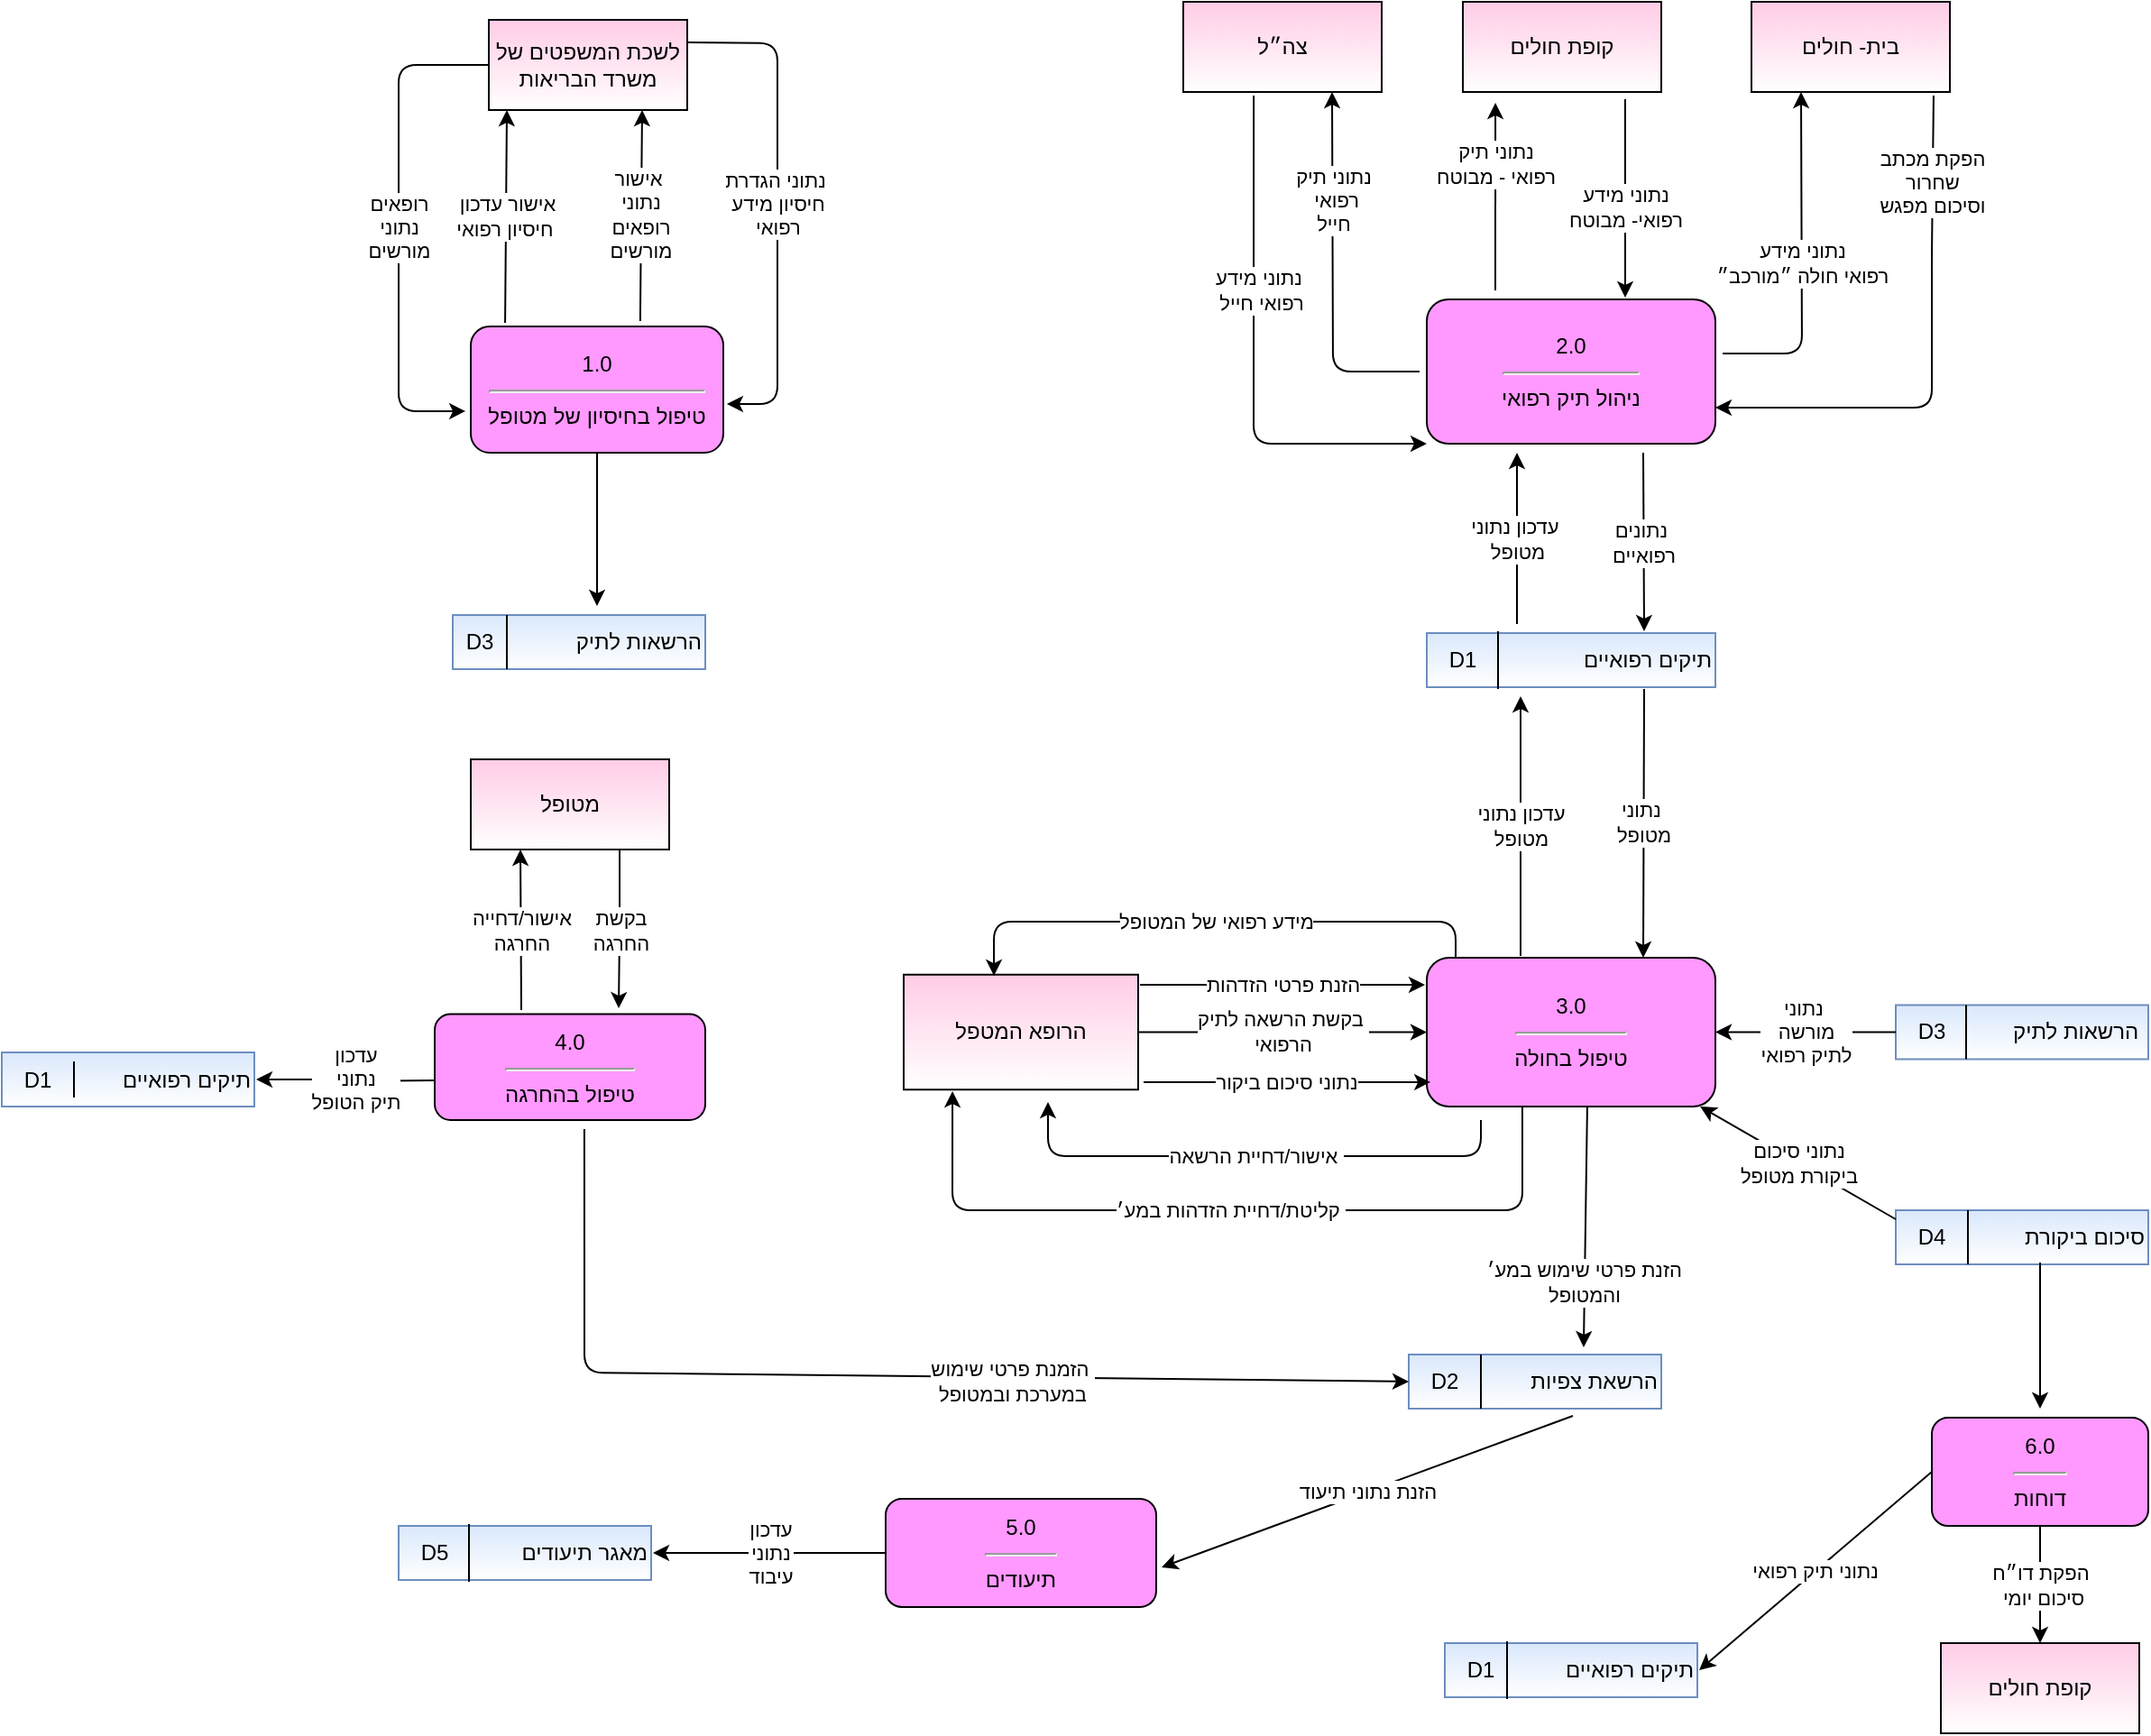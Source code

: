 <mxfile version="14.3.1" type="github">
  <diagram id="Ws8UM9eGZzYytv4qZZBu" name="Page-1">
    <mxGraphModel dx="2248" dy="696" grid="1" gridSize="10" guides="1" tooltips="1" connect="1" arrows="1" fold="1" page="1" pageScale="1" pageWidth="850" pageHeight="1100" math="0" shadow="0">
      <root>
        <mxCell id="0" />
        <mxCell id="1" parent="0" />
        <mxCell id="G6jSrBH-n4NakRMyt-s5-2" value="3.0&lt;br&gt;&lt;hr&gt;טיפול בחולה" style="rounded=1;whiteSpace=wrap;html=1;fillColor=#FF99FF;" vertex="1" parent="1">
          <mxGeometry x="680" y="650" width="160" height="82.5" as="geometry" />
        </mxCell>
        <mxCell id="G6jSrBH-n4NakRMyt-s5-3" value="2.0&lt;br&gt;&lt;hr&gt;ניהול תיק רפואי" style="rounded=1;whiteSpace=wrap;html=1;fillColor=#FF99FF;" vertex="1" parent="1">
          <mxGeometry x="680" y="285" width="160" height="80" as="geometry" />
        </mxCell>
        <mxCell id="G6jSrBH-n4NakRMyt-s5-75" value="" style="edgeStyle=orthogonalEdgeStyle;rounded=0;orthogonalLoop=1;jettySize=auto;html=1;" edge="1" parent="1" target="G6jSrBH-n4NakRMyt-s5-72">
          <mxGeometry relative="1" as="geometry">
            <mxPoint x="130" y="718" as="sourcePoint" />
          </mxGeometry>
        </mxCell>
        <mxCell id="G6jSrBH-n4NakRMyt-s5-77" value="עדכון&lt;br&gt;נתוני&lt;br&gt;תיק הטופל" style="edgeLabel;html=1;align=center;verticalAlign=middle;resizable=0;points=[];" vertex="1" connectable="0" parent="G6jSrBH-n4NakRMyt-s5-75">
          <mxGeometry x="-0.116" y="-2" relative="1" as="geometry">
            <mxPoint as="offset" />
          </mxGeometry>
        </mxCell>
        <mxCell id="G6jSrBH-n4NakRMyt-s5-5" value="4.0&lt;br&gt;&lt;hr&gt;טיפול בהחרגה" style="rounded=1;whiteSpace=wrap;html=1;fillColor=#FF99FF;" vertex="1" parent="1">
          <mxGeometry x="130" y="681.25" width="150" height="58.75" as="geometry" />
        </mxCell>
        <mxCell id="G6jSrBH-n4NakRMyt-s5-85" value="עדכון&lt;br&gt;נתוני&lt;br&gt;עיבוד" style="edgeStyle=orthogonalEdgeStyle;rounded=0;orthogonalLoop=1;jettySize=auto;html=1;" edge="1" parent="1" source="G6jSrBH-n4NakRMyt-s5-6" target="G6jSrBH-n4NakRMyt-s5-82">
          <mxGeometry relative="1" as="geometry" />
        </mxCell>
        <mxCell id="G6jSrBH-n4NakRMyt-s5-6" value="5.0&lt;br&gt;&lt;hr&gt;תיעודים&lt;span style=&quot;color: rgba(0 , 0 , 0 , 0) ; font-family: monospace ; font-size: 0px&quot;&gt;%3CmxGraphModel%3E%3Croot%3E%3CmxCell%20id%3D%220%22%2F%3E%3CmxCell%20id%3D%221%22%20parent%3D%220%22%2F%3E%3CmxCell%20id%3D%222%22%20value%3D%222.0%26lt%3Bbr%26gt%3B%D7%A0%D7%99%D7%94%D7%95%D7%9C%20%D7%AA%D7%99%D7%A7%20%D7%A8%D7%A4%D7%95%D7%90%D7%99%22%20style%3D%22rounded%3D1%3BwhiteSpace%3Dwrap%3Bhtml%3D1%3BfillColor%3D%23FF99FF%3B%22%20vertex%3D%221%22%20parent%3D%221%22%3E%3CmxGeometry%20x%3D%22220%22%20y%3D%22350%22%20width%3D%22120%22%20height%3D%2260%22%20as%3D%22geometry%22%2F%3E%3C%2FmxCell%3E%3C%2Froot%3E%3C%2FmxGraphModel%3E&lt;/span&gt;" style="rounded=1;whiteSpace=wrap;html=1;fillColor=#FF99FF;" vertex="1" parent="1">
          <mxGeometry x="380" y="950" width="150" height="60" as="geometry" />
        </mxCell>
        <mxCell id="G6jSrBH-n4NakRMyt-s5-64" value="הפקת דו״ח&lt;br&gt;&amp;nbsp;סיכום יומי" style="edgeStyle=orthogonalEdgeStyle;rounded=0;orthogonalLoop=1;jettySize=auto;html=1;" edge="1" parent="1" source="G6jSrBH-n4NakRMyt-s5-7" target="G6jSrBH-n4NakRMyt-s5-63">
          <mxGeometry relative="1" as="geometry" />
        </mxCell>
        <mxCell id="G6jSrBH-n4NakRMyt-s5-7" value="6.0&lt;hr&gt;דוחות" style="rounded=1;whiteSpace=wrap;html=1;fillColor=#FF99FF;" vertex="1" parent="1">
          <mxGeometry x="960" y="905" width="120" height="60" as="geometry" />
        </mxCell>
        <mxCell id="G6jSrBH-n4NakRMyt-s5-70" value="בקשת &lt;br&gt;החרגה" style="edgeStyle=orthogonalEdgeStyle;rounded=0;orthogonalLoop=1;jettySize=auto;html=1;exitX=0.75;exitY=1;exitDx=0;exitDy=0;entryX=0.68;entryY=-0.055;entryDx=0;entryDy=0;entryPerimeter=0;" edge="1" parent="1" source="G6jSrBH-n4NakRMyt-s5-9" target="G6jSrBH-n4NakRMyt-s5-5">
          <mxGeometry relative="1" as="geometry" />
        </mxCell>
        <mxCell id="G6jSrBH-n4NakRMyt-s5-9" value="מטופל&lt;span style=&quot;color: rgba(0 , 0 , 0 , 0) ; font-family: monospace ; font-size: 0px&quot;&gt;%3CmxGraphModel%3E%3Croot%3E%3CmxCell%20id%3D%220%22%2F%3E%3CmxCell%20id%3D%221%22%20parent%3D%220%22%2F%3E%3CmxCell%20id%3D%222%22%20value%3D%222.0%26lt%3Bbr%26gt%3B%D7%A0%D7%99%D7%94%D7%95%D7%9C%20%D7%AA%D7%99%D7%A7%20%D7%A8%D7%A4%D7%95%D7%90%D7%99%22%20style%3D%22rounded%3D1%3BwhiteSpace%3Dwrap%3Bhtml%3D1%3BfillColor%3D%23FF99FF%3B%22%20vertex%3D%221%22%20parent%3D%221%22%3E%3CmxGeometry%20x%3D%22220%22%20y%3D%22350%22%20width%3D%22120%22%20height%3D%2260%22%20as%3D%22geometry%22%2F%3E%3C%2FmxCell%3E%3C%2Froot%3E%3C%2FmxGraphModel%3E&lt;/span&gt;" style="rounded=0;whiteSpace=wrap;html=1;gradientColor=#ffffff;fillColor=#FFCCE6;" vertex="1" parent="1">
          <mxGeometry x="150" y="540" width="110" height="50" as="geometry" />
        </mxCell>
        <mxCell id="G6jSrBH-n4NakRMyt-s5-10" value="הרופא המטפל" style="rounded=0;whiteSpace=wrap;html=1;fillColor=#FFCCE6;gradientColor=#ffffff;" vertex="1" parent="1">
          <mxGeometry x="390" y="659.38" width="130" height="63.75" as="geometry" />
        </mxCell>
        <mxCell id="G6jSrBH-n4NakRMyt-s5-11" value="צה״ל" style="rounded=0;whiteSpace=wrap;html=1;fillColor=#FFCCE6;gradientColor=#ffffff;" vertex="1" parent="1">
          <mxGeometry x="545" y="120" width="110" height="50" as="geometry" />
        </mxCell>
        <mxCell id="G6jSrBH-n4NakRMyt-s5-14" value="קופת חולים" style="rounded=0;whiteSpace=wrap;html=1;gradientColor=#ffffff;fillColor=#FFCCE6;" vertex="1" parent="1">
          <mxGeometry x="700" y="120" width="110" height="50" as="geometry" />
        </mxCell>
        <mxCell id="G6jSrBH-n4NakRMyt-s5-15" value="בית- חולים" style="rounded=0;whiteSpace=wrap;html=1;gradientColor=#ffffff;fillColor=#FFCCE6;" vertex="1" parent="1">
          <mxGeometry x="860" y="120" width="110" height="50" as="geometry" />
        </mxCell>
        <mxCell id="G6jSrBH-n4NakRMyt-s5-25" value="נתוני תיק&lt;br&gt;&amp;nbsp;רפואי&lt;br&gt;חייל" style="endArrow=classic;html=1;entryX=0.75;entryY=1;entryDx=0;entryDy=0;" edge="1" parent="1" target="G6jSrBH-n4NakRMyt-s5-11">
          <mxGeometry x="0.409" width="50" height="50" relative="1" as="geometry">
            <mxPoint x="676" y="325" as="sourcePoint" />
            <mxPoint x="590" y="300" as="targetPoint" />
            <Array as="points">
              <mxPoint x="628" y="325" />
            </Array>
            <mxPoint as="offset" />
          </mxGeometry>
        </mxCell>
        <mxCell id="G6jSrBH-n4NakRMyt-s5-26" value="" style="endArrow=classic;html=1;exitX=0.355;exitY=1.04;exitDx=0;exitDy=0;exitPerimeter=0;entryX=0;entryY=1;entryDx=0;entryDy=0;" edge="1" parent="1" source="G6jSrBH-n4NakRMyt-s5-11" target="G6jSrBH-n4NakRMyt-s5-3">
          <mxGeometry width="50" height="50" relative="1" as="geometry">
            <mxPoint x="540" y="350" as="sourcePoint" />
            <mxPoint x="590" y="300" as="targetPoint" />
            <Array as="points">
              <mxPoint x="584" y="365" />
            </Array>
          </mxGeometry>
        </mxCell>
        <mxCell id="G6jSrBH-n4NakRMyt-s5-27" value="נתוני מידע&amp;nbsp;&lt;br&gt;רפואי חייל" style="edgeLabel;html=1;align=center;verticalAlign=middle;resizable=0;points=[];" vertex="1" connectable="0" parent="G6jSrBH-n4NakRMyt-s5-26">
          <mxGeometry x="-0.253" y="4" relative="1" as="geometry">
            <mxPoint as="offset" />
          </mxGeometry>
        </mxCell>
        <mxCell id="G6jSrBH-n4NakRMyt-s5-28" value="נתוני תיק&lt;br&gt;רפואי - מבוטח" style="endArrow=classic;html=1;entryX=0.164;entryY=1.12;entryDx=0;entryDy=0;entryPerimeter=0;" edge="1" parent="1" target="G6jSrBH-n4NakRMyt-s5-14">
          <mxGeometry x="0.346" width="50" height="50" relative="1" as="geometry">
            <mxPoint x="718" y="280" as="sourcePoint" />
            <mxPoint x="630" y="300" as="targetPoint" />
            <mxPoint as="offset" />
          </mxGeometry>
        </mxCell>
        <mxCell id="G6jSrBH-n4NakRMyt-s5-29" value="" style="endArrow=classic;html=1;exitX=0.818;exitY=1.08;exitDx=0;exitDy=0;exitPerimeter=0;" edge="1" parent="1" source="G6jSrBH-n4NakRMyt-s5-14">
          <mxGeometry width="50" height="50" relative="1" as="geometry">
            <mxPoint x="580" y="350" as="sourcePoint" />
            <mxPoint x="790" y="284" as="targetPoint" />
          </mxGeometry>
        </mxCell>
        <mxCell id="G6jSrBH-n4NakRMyt-s5-30" value="נתוני מידע&lt;br&gt;רפואי- מבוטח" style="edgeLabel;html=1;align=center;verticalAlign=middle;resizable=0;points=[];" vertex="1" connectable="0" parent="G6jSrBH-n4NakRMyt-s5-29">
          <mxGeometry x="0.091" relative="1" as="geometry">
            <mxPoint as="offset" />
          </mxGeometry>
        </mxCell>
        <mxCell id="G6jSrBH-n4NakRMyt-s5-31" value="נתוני מידע&lt;br&gt;רפואי חולה ״מורכב״" style="endArrow=classic;html=1;exitX=1.025;exitY=0.375;exitDx=0;exitDy=0;exitPerimeter=0;entryX=0.25;entryY=1;entryDx=0;entryDy=0;" edge="1" parent="1" source="G6jSrBH-n4NakRMyt-s5-3" target="G6jSrBH-n4NakRMyt-s5-15">
          <mxGeometry width="50" height="50" relative="1" as="geometry">
            <mxPoint x="980" y="350" as="sourcePoint" />
            <mxPoint x="1030" y="300" as="targetPoint" />
            <Array as="points">
              <mxPoint x="888" y="315" />
            </Array>
          </mxGeometry>
        </mxCell>
        <mxCell id="G6jSrBH-n4NakRMyt-s5-32" value="" style="endArrow=classic;html=1;exitX=0.918;exitY=1.04;exitDx=0;exitDy=0;entryX=1;entryY=0.75;entryDx=0;entryDy=0;exitPerimeter=0;" edge="1" parent="1" source="G6jSrBH-n4NakRMyt-s5-15" target="G6jSrBH-n4NakRMyt-s5-3">
          <mxGeometry width="50" height="50" relative="1" as="geometry">
            <mxPoint x="1060" y="350" as="sourcePoint" />
            <mxPoint x="1110" y="300" as="targetPoint" />
            <Array as="points">
              <mxPoint x="960" y="260" />
              <mxPoint x="960" y="345" />
            </Array>
          </mxGeometry>
        </mxCell>
        <mxCell id="G6jSrBH-n4NakRMyt-s5-33" value="הפקת מכתב&lt;br&gt;שחרור&lt;br&gt;וסיכום מפגש" style="edgeLabel;html=1;align=center;verticalAlign=middle;resizable=0;points=[];" vertex="1" connectable="0" parent="G6jSrBH-n4NakRMyt-s5-32">
          <mxGeometry x="-0.317" y="1" relative="1" as="geometry">
            <mxPoint x="-1" y="-51.99" as="offset" />
          </mxGeometry>
        </mxCell>
        <mxCell id="G6jSrBH-n4NakRMyt-s5-34" value="&amp;nbsp;תיקים רפואיים" style="rounded=0;whiteSpace=wrap;html=1;fillColor=#dae8fc;strokeColor=#6c8ebf;gradientColor=#ffffff;perimeterSpacing=1;align=right;" vertex="1" parent="1">
          <mxGeometry x="680" y="470" width="160" height="30" as="geometry" />
        </mxCell>
        <mxCell id="G6jSrBH-n4NakRMyt-s5-35" value="" style="endArrow=none;html=1;exitX=0.25;exitY=1;exitDx=0;exitDy=0;entryX=0.25;entryY=0;entryDx=0;entryDy=0;" edge="1" parent="1" source="G6jSrBH-n4NakRMyt-s5-34" target="G6jSrBH-n4NakRMyt-s5-34">
          <mxGeometry width="50" height="50" relative="1" as="geometry">
            <mxPoint x="680" y="460" as="sourcePoint" />
            <mxPoint x="730" y="410" as="targetPoint" />
          </mxGeometry>
        </mxCell>
        <mxCell id="G6jSrBH-n4NakRMyt-s5-36" value="D1" style="text;html=1;strokeColor=none;fillColor=none;align=center;verticalAlign=middle;whiteSpace=wrap;rounded=0;" vertex="1" parent="1">
          <mxGeometry x="680" y="475" width="40" height="20" as="geometry" />
        </mxCell>
        <mxCell id="G6jSrBH-n4NakRMyt-s5-39" value="נתונים&amp;nbsp;&lt;br&gt;רפואיים" style="endArrow=classic;html=1;entryX=0.75;entryY=0;entryDx=0;entryDy=0;" edge="1" parent="1" target="G6jSrBH-n4NakRMyt-s5-34">
          <mxGeometry x="0.017" width="50" height="50" relative="1" as="geometry">
            <mxPoint x="800" y="370" as="sourcePoint" />
            <mxPoint x="820" y="320" as="targetPoint" />
            <mxPoint as="offset" />
          </mxGeometry>
        </mxCell>
        <mxCell id="G6jSrBH-n4NakRMyt-s5-40" value="עדכון נתוני&amp;nbsp;&lt;br&gt;מטופל" style="endArrow=classic;html=1;" edge="1" parent="1">
          <mxGeometry width="50" height="50" relative="1" as="geometry">
            <mxPoint x="730" y="465" as="sourcePoint" />
            <mxPoint x="730" y="370" as="targetPoint" />
          </mxGeometry>
        </mxCell>
        <mxCell id="G6jSrBH-n4NakRMyt-s5-41" value="נתוני&amp;nbsp;&lt;br&gt;מטופל" style="endArrow=classic;html=1;entryX=0.75;entryY=0;entryDx=0;entryDy=0;exitX=0.75;exitY=1;exitDx=0;exitDy=0;" edge="1" parent="1" source="G6jSrBH-n4NakRMyt-s5-34" target="G6jSrBH-n4NakRMyt-s5-2">
          <mxGeometry width="50" height="50" relative="1" as="geometry">
            <mxPoint x="710" y="510" as="sourcePoint" />
            <mxPoint x="760" y="460" as="targetPoint" />
          </mxGeometry>
        </mxCell>
        <mxCell id="G6jSrBH-n4NakRMyt-s5-42" value="עדכון נתוני&lt;br&gt;מטופל" style="endArrow=classic;html=1;" edge="1" parent="1">
          <mxGeometry width="50" height="50" relative="1" as="geometry">
            <mxPoint x="732" y="649" as="sourcePoint" />
            <mxPoint x="732" y="505" as="targetPoint" />
          </mxGeometry>
        </mxCell>
        <mxCell id="G6jSrBH-n4NakRMyt-s5-43" value="&amp;nbsp;הרשאות לתיק&amp;nbsp;" style="rounded=0;whiteSpace=wrap;html=1;fillColor=#dae8fc;strokeColor=#6c8ebf;gradientColor=#ffffff;perimeterSpacing=1;align=right;" vertex="1" parent="1">
          <mxGeometry x="940" y="676.25" width="140" height="30" as="geometry" />
        </mxCell>
        <mxCell id="G6jSrBH-n4NakRMyt-s5-44" value="D3" style="text;html=1;strokeColor=none;fillColor=none;align=center;verticalAlign=middle;whiteSpace=wrap;rounded=0;" vertex="1" parent="1">
          <mxGeometry x="940" y="681.25" width="40" height="20" as="geometry" />
        </mxCell>
        <mxCell id="G6jSrBH-n4NakRMyt-s5-46" value="נתוני&amp;nbsp;&lt;br&gt;מורשה&lt;br&gt;לתיק רפואי" style="endArrow=classic;html=1;entryX=1;entryY=0.5;entryDx=0;entryDy=0;exitX=0;exitY=0.5;exitDx=0;exitDy=0;" edge="1" parent="1" source="G6jSrBH-n4NakRMyt-s5-44" target="G6jSrBH-n4NakRMyt-s5-2">
          <mxGeometry width="50" height="50" relative="1" as="geometry">
            <mxPoint x="930" y="690" as="sourcePoint" />
            <mxPoint x="840" y="540" as="targetPoint" />
          </mxGeometry>
        </mxCell>
        <mxCell id="G6jSrBH-n4NakRMyt-s5-47" value="סיכום ביקורת" style="rounded=0;whiteSpace=wrap;html=1;fillColor=#dae8fc;strokeColor=#6c8ebf;gradientColor=#ffffff;perimeterSpacing=1;align=right;" vertex="1" parent="1">
          <mxGeometry x="940" y="790" width="140" height="30" as="geometry" />
        </mxCell>
        <mxCell id="G6jSrBH-n4NakRMyt-s5-48" value="D4" style="text;html=1;strokeColor=none;fillColor=none;align=center;verticalAlign=middle;whiteSpace=wrap;rounded=0;" vertex="1" parent="1">
          <mxGeometry x="940" y="795" width="40" height="20" as="geometry" />
        </mxCell>
        <mxCell id="G6jSrBH-n4NakRMyt-s5-49" value="" style="endArrow=none;html=1;" edge="1" parent="1">
          <mxGeometry width="50" height="50" relative="1" as="geometry">
            <mxPoint x="980" y="820" as="sourcePoint" />
            <mxPoint x="980" y="790" as="targetPoint" />
          </mxGeometry>
        </mxCell>
        <mxCell id="G6jSrBH-n4NakRMyt-s5-50" value="" style="endArrow=none;html=1;" edge="1" parent="1">
          <mxGeometry width="50" height="50" relative="1" as="geometry">
            <mxPoint x="979" y="706.25" as="sourcePoint" />
            <mxPoint x="979" y="676.25" as="targetPoint" />
          </mxGeometry>
        </mxCell>
        <mxCell id="G6jSrBH-n4NakRMyt-s5-51" value="נתוני סיכום&lt;br&gt;ביקורת מטופל" style="endArrow=classic;html=1;exitX=0;exitY=0;exitDx=0;exitDy=0;" edge="1" parent="1" source="G6jSrBH-n4NakRMyt-s5-48" target="G6jSrBH-n4NakRMyt-s5-2">
          <mxGeometry width="50" height="50" relative="1" as="geometry">
            <mxPoint x="740" y="640" as="sourcePoint" />
            <mxPoint x="790" y="590" as="targetPoint" />
          </mxGeometry>
        </mxCell>
        <mxCell id="G6jSrBH-n4NakRMyt-s5-52" value="הזנת פרטי הזדהות" style="endArrow=classic;html=1;" edge="1" parent="1">
          <mxGeometry width="50" height="50" relative="1" as="geometry">
            <mxPoint x="521" y="665" as="sourcePoint" />
            <mxPoint x="679" y="665" as="targetPoint" />
          </mxGeometry>
        </mxCell>
        <mxCell id="G6jSrBH-n4NakRMyt-s5-53" value="בקשת הרשאה לתיק&amp;nbsp;&lt;br&gt;הרפואי" style="endArrow=classic;html=1;exitX=1;exitY=0.5;exitDx=0;exitDy=0;entryX=0;entryY=0.5;entryDx=0;entryDy=0;" edge="1" parent="1" source="G6jSrBH-n4NakRMyt-s5-10" target="G6jSrBH-n4NakRMyt-s5-2">
          <mxGeometry width="50" height="50" relative="1" as="geometry">
            <mxPoint x="650" y="760" as="sourcePoint" />
            <mxPoint x="700" y="710" as="targetPoint" />
          </mxGeometry>
        </mxCell>
        <mxCell id="G6jSrBH-n4NakRMyt-s5-54" value="נתוני סיכום ביקור" style="endArrow=classic;html=1;entryX=0.013;entryY=0.836;entryDx=0;entryDy=0;entryPerimeter=0;" edge="1" parent="1" target="G6jSrBH-n4NakRMyt-s5-2">
          <mxGeometry width="50" height="50" relative="1" as="geometry">
            <mxPoint x="523" y="719" as="sourcePoint" />
            <mxPoint x="700" y="710" as="targetPoint" />
          </mxGeometry>
        </mxCell>
        <mxCell id="G6jSrBH-n4NakRMyt-s5-55" value="אישור/דחיית הרשאה&amp;nbsp;" style="endArrow=classic;html=1;" edge="1" parent="1">
          <mxGeometry width="50" height="50" relative="1" as="geometry">
            <mxPoint x="710" y="740" as="sourcePoint" />
            <mxPoint x="470" y="730" as="targetPoint" />
            <Array as="points">
              <mxPoint x="710" y="760" />
              <mxPoint x="470" y="760" />
            </Array>
          </mxGeometry>
        </mxCell>
        <mxCell id="G6jSrBH-n4NakRMyt-s5-56" value="קליטת/דחיית הזדהות במע׳&amp;nbsp;" style="endArrow=classic;html=1;exitX=0.331;exitY=1.006;exitDx=0;exitDy=0;exitPerimeter=0;entryX=0.208;entryY=1.014;entryDx=0;entryDy=0;entryPerimeter=0;" edge="1" parent="1" source="G6jSrBH-n4NakRMyt-s5-2" target="G6jSrBH-n4NakRMyt-s5-10">
          <mxGeometry width="50" height="50" relative="1" as="geometry">
            <mxPoint x="720" y="750" as="sourcePoint" />
            <mxPoint x="480" y="740" as="targetPoint" />
            <Array as="points">
              <mxPoint x="733" y="790" />
              <mxPoint x="417" y="790" />
            </Array>
          </mxGeometry>
        </mxCell>
        <mxCell id="G6jSrBH-n4NakRMyt-s5-57" value="מידע רפואי של המטופל" style="endArrow=classic;html=1;entryX=0.385;entryY=0.01;entryDx=0;entryDy=0;entryPerimeter=0;" edge="1" parent="1" target="G6jSrBH-n4NakRMyt-s5-10">
          <mxGeometry width="50" height="50" relative="1" as="geometry">
            <mxPoint x="696" y="650" as="sourcePoint" />
            <mxPoint x="410" y="630" as="targetPoint" />
            <Array as="points">
              <mxPoint x="696" y="630" />
              <mxPoint x="440" y="630" />
            </Array>
          </mxGeometry>
        </mxCell>
        <mxCell id="G6jSrBH-n4NakRMyt-s5-58" value="הרשאת צפיות" style="rounded=0;whiteSpace=wrap;html=1;fillColor=#dae8fc;strokeColor=#6c8ebf;gradientColor=#ffffff;perimeterSpacing=1;align=right;" vertex="1" parent="1">
          <mxGeometry x="670" y="870" width="140" height="30" as="geometry" />
        </mxCell>
        <mxCell id="G6jSrBH-n4NakRMyt-s5-59" value="" style="endArrow=none;html=1;" edge="1" parent="1">
          <mxGeometry width="50" height="50" relative="1" as="geometry">
            <mxPoint x="710" y="900" as="sourcePoint" />
            <mxPoint x="710" y="870" as="targetPoint" />
          </mxGeometry>
        </mxCell>
        <mxCell id="G6jSrBH-n4NakRMyt-s5-60" value="D2" style="text;html=1;strokeColor=none;fillColor=none;align=center;verticalAlign=middle;whiteSpace=wrap;rounded=0;" vertex="1" parent="1">
          <mxGeometry x="670" y="875" width="40" height="20" as="geometry" />
        </mxCell>
        <mxCell id="G6jSrBH-n4NakRMyt-s5-61" value="הזנת פרטי שימוש במע׳&lt;br&gt;והמטופל" style="endArrow=classic;html=1;exitX=0.556;exitY=1.006;exitDx=0;exitDy=0;entryX=0.69;entryY=-0.094;entryDx=0;entryDy=0;entryPerimeter=0;exitPerimeter=0;" edge="1" parent="1" source="G6jSrBH-n4NakRMyt-s5-2" target="G6jSrBH-n4NakRMyt-s5-58">
          <mxGeometry x="0.459" y="-1" width="50" height="50" relative="1" as="geometry">
            <mxPoint x="670" y="870" as="sourcePoint" />
            <mxPoint x="720" y="820" as="targetPoint" />
            <mxPoint as="offset" />
          </mxGeometry>
        </mxCell>
        <mxCell id="G6jSrBH-n4NakRMyt-s5-62" value="" style="endArrow=classic;html=1;" edge="1" parent="1">
          <mxGeometry width="50" height="50" relative="1" as="geometry">
            <mxPoint x="1020" y="819" as="sourcePoint" />
            <mxPoint x="1020" y="900" as="targetPoint" />
          </mxGeometry>
        </mxCell>
        <mxCell id="G6jSrBH-n4NakRMyt-s5-63" value="קופת חולים" style="rounded=0;whiteSpace=wrap;html=1;gradientColor=#ffffff;fillColor=#FFCCE6;" vertex="1" parent="1">
          <mxGeometry x="965" y="1030" width="110" height="50" as="geometry" />
        </mxCell>
        <mxCell id="G6jSrBH-n4NakRMyt-s5-65" value="&amp;nbsp;תיקים רפואיים" style="rounded=0;whiteSpace=wrap;html=1;fillColor=#dae8fc;strokeColor=#6c8ebf;gradientColor=#ffffff;perimeterSpacing=1;align=right;" vertex="1" parent="1">
          <mxGeometry x="690" y="1030" width="140" height="30" as="geometry" />
        </mxCell>
        <mxCell id="G6jSrBH-n4NakRMyt-s5-66" value="D1" style="text;html=1;strokeColor=none;fillColor=none;align=center;verticalAlign=middle;whiteSpace=wrap;rounded=0;" vertex="1" parent="1">
          <mxGeometry x="690" y="1035" width="40" height="20" as="geometry" />
        </mxCell>
        <mxCell id="G6jSrBH-n4NakRMyt-s5-67" value="" style="endArrow=none;html=1;exitX=0.25;exitY=1;exitDx=0;exitDy=0;entryX=0.25;entryY=0;entryDx=0;entryDy=0;" edge="1" parent="1" source="G6jSrBH-n4NakRMyt-s5-65" target="G6jSrBH-n4NakRMyt-s5-65">
          <mxGeometry width="50" height="50" relative="1" as="geometry">
            <mxPoint x="700" y="1065" as="sourcePoint" />
            <mxPoint x="705" y="1029" as="targetPoint" />
          </mxGeometry>
        </mxCell>
        <mxCell id="G6jSrBH-n4NakRMyt-s5-69" value="נתוני תיק רפואי" style="endArrow=classic;html=1;exitX=0;exitY=0.5;exitDx=0;exitDy=0;entryX=1;entryY=0.5;entryDx=0;entryDy=0;" edge="1" parent="1" source="G6jSrBH-n4NakRMyt-s5-7" target="G6jSrBH-n4NakRMyt-s5-65">
          <mxGeometry width="50" height="50" relative="1" as="geometry">
            <mxPoint x="870" y="1000" as="sourcePoint" />
            <mxPoint x="920" y="950" as="targetPoint" />
          </mxGeometry>
        </mxCell>
        <mxCell id="G6jSrBH-n4NakRMyt-s5-71" value="אישור/דחייה&lt;br&gt;החרגה" style="endArrow=classic;html=1;entryX=0.25;entryY=1;entryDx=0;entryDy=0;" edge="1" parent="1" target="G6jSrBH-n4NakRMyt-s5-9">
          <mxGeometry width="50" height="50" relative="1" as="geometry">
            <mxPoint x="178" y="679" as="sourcePoint" />
            <mxPoint x="520" y="730" as="targetPoint" />
          </mxGeometry>
        </mxCell>
        <mxCell id="G6jSrBH-n4NakRMyt-s5-72" value="תיקים רפואיים" style="rounded=0;whiteSpace=wrap;html=1;fillColor=#dae8fc;strokeColor=#6c8ebf;gradientColor=#ffffff;perimeterSpacing=1;align=right;" vertex="1" parent="1">
          <mxGeometry x="-110" y="702.5" width="140" height="30" as="geometry" />
        </mxCell>
        <mxCell id="G6jSrBH-n4NakRMyt-s5-73" value="D1" style="text;html=1;strokeColor=none;fillColor=none;align=center;verticalAlign=middle;whiteSpace=wrap;rounded=0;" vertex="1" parent="1">
          <mxGeometry x="-110" y="707.5" width="40" height="20" as="geometry" />
        </mxCell>
        <mxCell id="G6jSrBH-n4NakRMyt-s5-74" value="" style="endArrow=none;html=1;entryX=1;entryY=0;entryDx=0;entryDy=0;exitX=1;exitY=1;exitDx=0;exitDy=0;" edge="1" parent="1" source="G6jSrBH-n4NakRMyt-s5-73" target="G6jSrBH-n4NakRMyt-s5-73">
          <mxGeometry width="50" height="50" relative="1" as="geometry">
            <mxPoint x="200" y="810" as="sourcePoint" />
            <mxPoint x="250" y="760" as="targetPoint" />
          </mxGeometry>
        </mxCell>
        <mxCell id="G6jSrBH-n4NakRMyt-s5-78" value="הזמנת פרטי שימוש&amp;nbsp;&lt;br&gt;במערכת ובמטופל" style="endArrow=classic;html=1;exitX=0.553;exitY=1.085;exitDx=0;exitDy=0;exitPerimeter=0;entryX=0;entryY=0.5;entryDx=0;entryDy=0;" edge="1" parent="1" source="G6jSrBH-n4NakRMyt-s5-5" target="G6jSrBH-n4NakRMyt-s5-60">
          <mxGeometry x="0.257" y="-2" width="50" height="50" relative="1" as="geometry">
            <mxPoint x="550" y="830" as="sourcePoint" />
            <mxPoint x="600" y="780" as="targetPoint" />
            <Array as="points">
              <mxPoint x="213" y="880" />
            </Array>
            <mxPoint as="offset" />
          </mxGeometry>
        </mxCell>
        <mxCell id="G6jSrBH-n4NakRMyt-s5-81" value="הזנת נתוני תיעוד" style="endArrow=classic;html=1;exitX=0.648;exitY=1.094;exitDx=0;exitDy=0;exitPerimeter=0;entryX=1.02;entryY=0.633;entryDx=0;entryDy=0;entryPerimeter=0;" edge="1" parent="1" source="G6jSrBH-n4NakRMyt-s5-58" target="G6jSrBH-n4NakRMyt-s5-6">
          <mxGeometry width="50" height="50" relative="1" as="geometry">
            <mxPoint x="640" y="980" as="sourcePoint" />
            <mxPoint x="690" y="930" as="targetPoint" />
          </mxGeometry>
        </mxCell>
        <mxCell id="G6jSrBH-n4NakRMyt-s5-82" value="מאגר תיעודים" style="rounded=0;whiteSpace=wrap;html=1;fillColor=#dae8fc;strokeColor=#6c8ebf;gradientColor=#ffffff;perimeterSpacing=1;align=right;" vertex="1" parent="1">
          <mxGeometry x="110" y="965" width="140" height="30" as="geometry" />
        </mxCell>
        <mxCell id="G6jSrBH-n4NakRMyt-s5-83" value="" style="endArrow=none;html=1;exitX=0.25;exitY=1;exitDx=0;exitDy=0;entryX=0.25;entryY=0;entryDx=0;entryDy=0;" edge="1" parent="1">
          <mxGeometry width="50" height="50" relative="1" as="geometry">
            <mxPoint x="149" y="996" as="sourcePoint" />
            <mxPoint x="149" y="964" as="targetPoint" />
          </mxGeometry>
        </mxCell>
        <mxCell id="G6jSrBH-n4NakRMyt-s5-84" value="D5" style="text;html=1;strokeColor=none;fillColor=none;align=center;verticalAlign=middle;whiteSpace=wrap;rounded=0;" vertex="1" parent="1">
          <mxGeometry x="110" y="970" width="40" height="20" as="geometry" />
        </mxCell>
        <mxCell id="G6jSrBH-n4NakRMyt-s5-86" value="" style="edgeStyle=orthogonalEdgeStyle;rounded=0;orthogonalLoop=1;jettySize=auto;html=1;" edge="1" parent="1" source="G6jSrBH-n4NakRMyt-s5-87">
          <mxGeometry relative="1" as="geometry">
            <mxPoint x="220" y="455" as="targetPoint" />
          </mxGeometry>
        </mxCell>
        <mxCell id="G6jSrBH-n4NakRMyt-s5-87" value="1.0&lt;br&gt;&lt;hr&gt;טיפול בחיסיון של מטופל" style="rounded=1;whiteSpace=wrap;html=1;fillColor=#FF99FF;" vertex="1" parent="1">
          <mxGeometry x="150" y="300" width="140" height="70" as="geometry" />
        </mxCell>
        <mxCell id="G6jSrBH-n4NakRMyt-s5-88" value="לשכת המשפטים של משרד הבריאות" style="rounded=0;whiteSpace=wrap;html=1;gradientColor=#ffffff;fillColor=#FFCCE6;" vertex="1" parent="1">
          <mxGeometry x="160" y="130" width="110" height="50" as="geometry" />
        </mxCell>
        <mxCell id="G6jSrBH-n4NakRMyt-s5-89" value="אישור עדכון &lt;br&gt;חיסיון רפואי&amp;nbsp;" style="endArrow=classic;html=1;exitX=0.136;exitY=-0.029;exitDx=0;exitDy=0;exitPerimeter=0;" edge="1" parent="1" source="G6jSrBH-n4NakRMyt-s5-87">
          <mxGeometry width="50" height="50" relative="1" as="geometry">
            <mxPoint x="120" y="230" as="sourcePoint" />
            <mxPoint x="170" y="180" as="targetPoint" />
          </mxGeometry>
        </mxCell>
        <mxCell id="G6jSrBH-n4NakRMyt-s5-90" value="אישור&amp;nbsp;&lt;br&gt;נתוני&lt;br&gt;רופאים&lt;br&gt;מורשים" style="endArrow=classic;html=1;exitX=0.671;exitY=-0.043;exitDx=0;exitDy=0;exitPerimeter=0;" edge="1" parent="1" source="G6jSrBH-n4NakRMyt-s5-87">
          <mxGeometry width="50" height="50" relative="1" as="geometry">
            <mxPoint x="245" y="290" as="sourcePoint" />
            <mxPoint x="245" y="180" as="targetPoint" />
          </mxGeometry>
        </mxCell>
        <mxCell id="G6jSrBH-n4NakRMyt-s5-91" value="נתוני הגדרת&amp;nbsp;&lt;br&gt;חיסיון מידע&lt;br&gt;רפואי" style="endArrow=classic;html=1;exitX=1;exitY=0.25;exitDx=0;exitDy=0;entryX=1.014;entryY=0.614;entryDx=0;entryDy=0;entryPerimeter=0;" edge="1" parent="1" source="G6jSrBH-n4NakRMyt-s5-88" target="G6jSrBH-n4NakRMyt-s5-87">
          <mxGeometry width="50" height="50" relative="1" as="geometry">
            <mxPoint x="390" y="380" as="sourcePoint" />
            <mxPoint x="300" y="340" as="targetPoint" />
            <Array as="points">
              <mxPoint x="320" y="143" />
              <mxPoint x="320" y="343" />
            </Array>
          </mxGeometry>
        </mxCell>
        <mxCell id="G6jSrBH-n4NakRMyt-s5-92" value="רופאים&lt;br&gt;נתוני&lt;br&gt;מורשים" style="endArrow=classic;html=1;exitX=0;exitY=0.5;exitDx=0;exitDy=0;entryX=-0.021;entryY=0.671;entryDx=0;entryDy=0;entryPerimeter=0;" edge="1" parent="1" source="G6jSrBH-n4NakRMyt-s5-88" target="G6jSrBH-n4NakRMyt-s5-87">
          <mxGeometry width="50" height="50" relative="1" as="geometry">
            <mxPoint x="390" y="380" as="sourcePoint" />
            <mxPoint x="120" y="340" as="targetPoint" />
            <Array as="points">
              <mxPoint x="110" y="155" />
              <mxPoint x="110" y="347" />
            </Array>
          </mxGeometry>
        </mxCell>
        <mxCell id="G6jSrBH-n4NakRMyt-s5-93" value="הרשאות לתיק" style="rounded=0;whiteSpace=wrap;html=1;fillColor=#dae8fc;strokeColor=#6c8ebf;gradientColor=#ffffff;perimeterSpacing=1;align=right;" vertex="1" parent="1">
          <mxGeometry x="140" y="460" width="140" height="30" as="geometry" />
        </mxCell>
        <mxCell id="G6jSrBH-n4NakRMyt-s5-94" value="" style="endArrow=none;html=1;" edge="1" parent="1" source="G6jSrBH-n4NakRMyt-s5-95">
          <mxGeometry width="50" height="50" relative="1" as="geometry">
            <mxPoint x="170" y="501" as="sourcePoint" />
            <mxPoint x="170" y="460" as="targetPoint" />
          </mxGeometry>
        </mxCell>
        <mxCell id="G6jSrBH-n4NakRMyt-s5-95" value="D3" style="text;html=1;strokeColor=none;fillColor=none;align=center;verticalAlign=middle;whiteSpace=wrap;rounded=0;" vertex="1" parent="1">
          <mxGeometry x="140" y="455" width="30" height="40" as="geometry" />
        </mxCell>
        <mxCell id="G6jSrBH-n4NakRMyt-s5-96" value="" style="endArrow=none;html=1;" edge="1" parent="1">
          <mxGeometry width="50" height="50" relative="1" as="geometry">
            <mxPoint x="170" y="490" as="sourcePoint" />
            <mxPoint x="170" y="460" as="targetPoint" />
          </mxGeometry>
        </mxCell>
      </root>
    </mxGraphModel>
  </diagram>
</mxfile>
